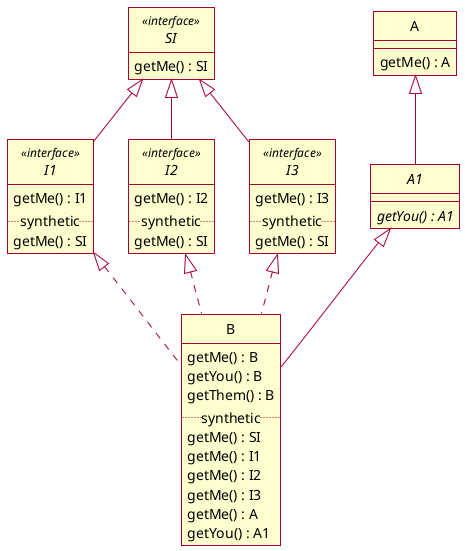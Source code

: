 @startuml

skin rose
skinparam style strictuml
skinparam backgroundColor transparent

hide <<interface>> fields

set separator none

interface SI <<interface>> {
    getMe() : SI
}

interface I1 <<interface>> {
    getMe() : I1
    ..synthetic..
    getMe() : SI
}
SI <|-- I1

interface I2 <<interface>> {
    getMe() : I2
    ..synthetic..
    getMe() : SI
}
SI <|-- I2

interface I3 <<interface>> {
    getMe() : I3
    ..synthetic..
    getMe() : SI
}
SI <|-- I3

class A {
    getMe() : A
}

abstract A1 {
    {abstract} getYou() : A1
}
A <|-- A1

class B {
    getMe() : B
    getYou() : B
    getThem() : B
    ..synthetic..
    getMe() : SI
    getMe() : I1
    getMe() : I2
    getMe() : I3
    getMe() : A
    getYou() : A1
}
A1 <|-- B
I1 <|.. B
I2 <|.. B
I3 <|.. B

@enduml
